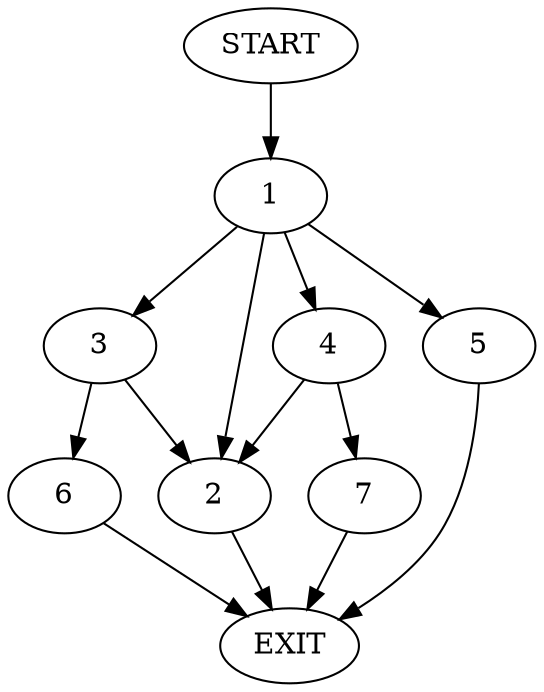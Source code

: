 digraph {
0 [label="START"]
8 [label="EXIT"]
0 -> 1
1 -> 2
1 -> 3
1 -> 4
1 -> 5
5 -> 8
3 -> 2
3 -> 6
4 -> 2
4 -> 7
2 -> 8
7 -> 8
6 -> 8
}
